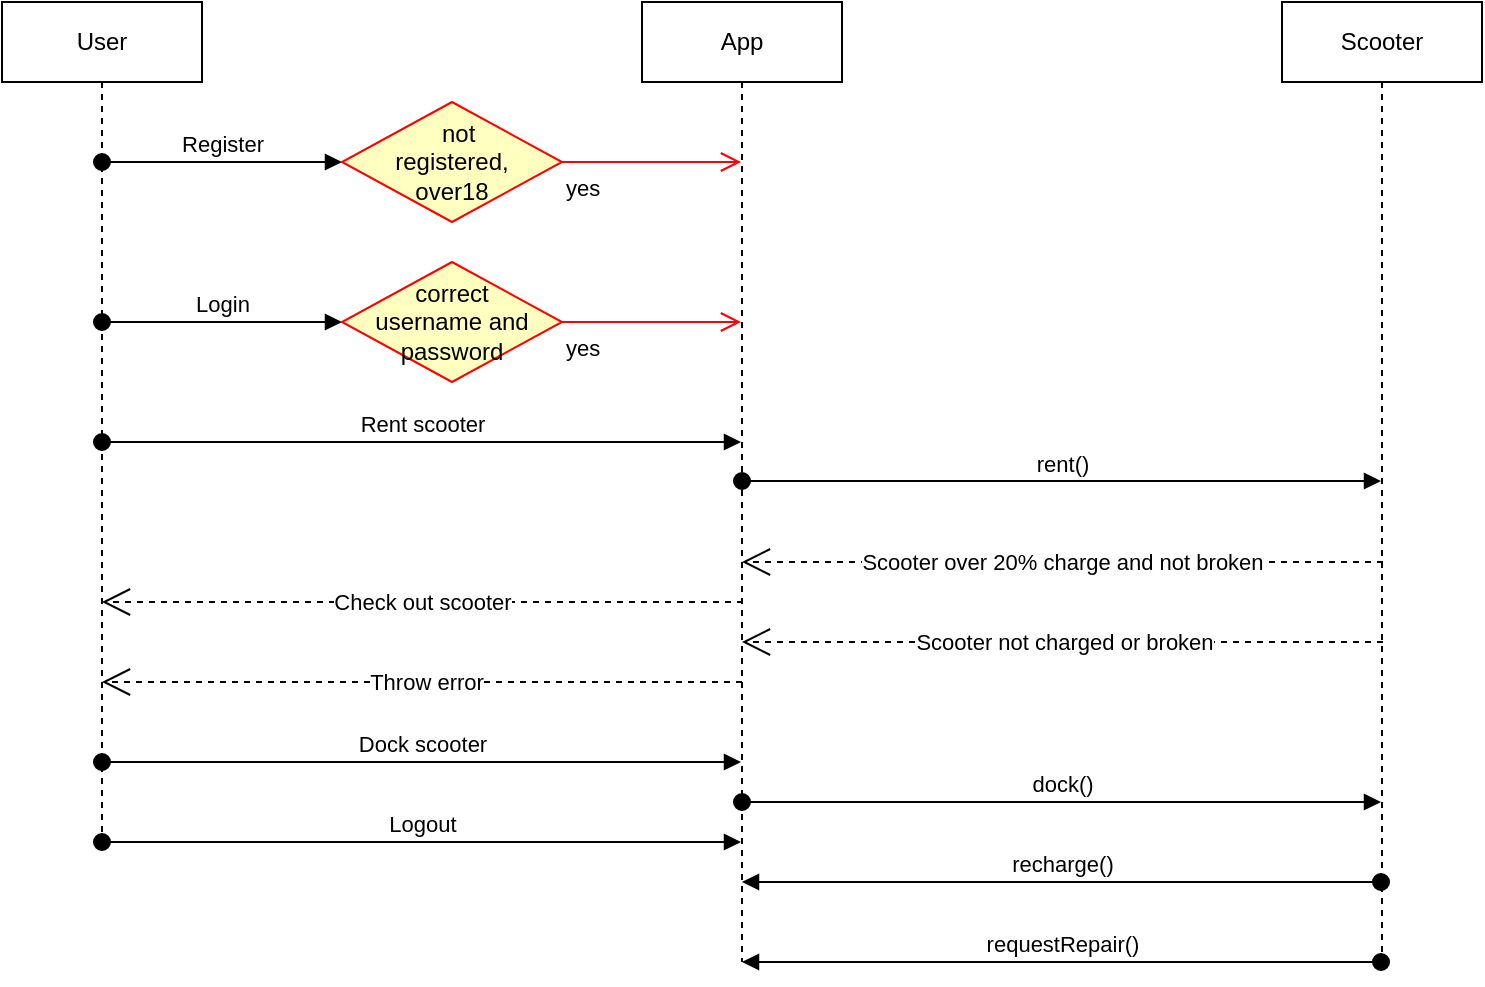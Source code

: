 <mxfile>
    <diagram id="0M_soNeCQ_VwH6ZWsm8c" name="Page-1">
        <mxGraphModel dx="1241" dy="792" grid="1" gridSize="10" guides="1" tooltips="1" connect="1" arrows="1" fold="1" page="1" pageScale="1" pageWidth="850" pageHeight="1100" math="0" shadow="0">
            <root>
                <mxCell id="0"/>
                <mxCell id="1" parent="0"/>
                <mxCell id="2" value="User" style="shape=umlLifeline;perimeter=lifelinePerimeter;whiteSpace=wrap;html=1;container=0;dropTarget=0;collapsible=0;recursiveResize=0;outlineConnect=0;portConstraint=eastwest;newEdgeStyle={&quot;edgeStyle&quot;:&quot;elbowEdgeStyle&quot;,&quot;elbow&quot;:&quot;vertical&quot;,&quot;curved&quot;:0,&quot;rounded&quot;:0};" parent="1" vertex="1">
                    <mxGeometry x="55" y="80" width="100" height="420" as="geometry"/>
                </mxCell>
                <mxCell id="3" value="App" style="shape=umlLifeline;perimeter=lifelinePerimeter;whiteSpace=wrap;html=1;container=0;dropTarget=0;collapsible=0;recursiveResize=0;outlineConnect=0;portConstraint=eastwest;newEdgeStyle={&quot;edgeStyle&quot;:&quot;elbowEdgeStyle&quot;,&quot;elbow&quot;:&quot;vertical&quot;,&quot;curved&quot;:0,&quot;rounded&quot;:0};" parent="1" vertex="1">
                    <mxGeometry x="375" y="80" width="100" height="480" as="geometry"/>
                </mxCell>
                <mxCell id="4" value="Scooter" style="shape=umlLifeline;perimeter=lifelinePerimeter;whiteSpace=wrap;html=1;container=0;dropTarget=0;collapsible=0;recursiveResize=0;outlineConnect=0;portConstraint=eastwest;newEdgeStyle={&quot;edgeStyle&quot;:&quot;elbowEdgeStyle&quot;,&quot;elbow&quot;:&quot;vertical&quot;,&quot;curved&quot;:0,&quot;rounded&quot;:0};" parent="1" vertex="1">
                    <mxGeometry x="695" y="80" width="100" height="480" as="geometry"/>
                </mxCell>
                <mxCell id="5" value="Register" style="html=1;verticalAlign=bottom;startArrow=oval;startFill=1;endArrow=block;startSize=8;edgeStyle=elbowEdgeStyle;elbow=vertical;curved=0;rounded=0;" parent="1" edge="1">
                    <mxGeometry x="0.002" width="60" relative="1" as="geometry">
                        <mxPoint x="105" y="160" as="sourcePoint"/>
                        <mxPoint x="225" y="160" as="targetPoint"/>
                        <mxPoint as="offset"/>
                    </mxGeometry>
                </mxCell>
                <mxCell id="6" value="Rent scooter" style="html=1;verticalAlign=bottom;startArrow=oval;startFill=1;endArrow=block;startSize=8;edgeStyle=elbowEdgeStyle;elbow=vertical;curved=0;rounded=0;" parent="1" target="3" edge="1">
                    <mxGeometry x="0.002" width="60" relative="1" as="geometry">
                        <mxPoint x="105" y="300" as="sourcePoint"/>
                        <mxPoint x="165" y="240" as="targetPoint"/>
                        <Array as="points">
                            <mxPoint x="325" y="300"/>
                            <mxPoint x="395" y="200"/>
                        </Array>
                        <mxPoint as="offset"/>
                    </mxGeometry>
                </mxCell>
                <mxCell id="7" value="rent()" style="html=1;verticalAlign=bottom;startArrow=oval;startFill=1;endArrow=block;startSize=8;edgeStyle=elbowEdgeStyle;elbow=vertical;curved=0;rounded=0;" parent="1" edge="1">
                    <mxGeometry x="0.002" width="60" relative="1" as="geometry">
                        <mxPoint x="425" y="319.5" as="sourcePoint"/>
                        <mxPoint x="744.5" y="319.5" as="targetPoint"/>
                        <Array as="points">
                            <mxPoint x="715" y="319.5"/>
                        </Array>
                        <mxPoint as="offset"/>
                    </mxGeometry>
                </mxCell>
                <mxCell id="8" value="Scooter over 20% charge and not broken" style="endArrow=open;endSize=12;dashed=1;html=1;rounded=0;" parent="1" edge="1">
                    <mxGeometry width="160" relative="1" as="geometry">
                        <mxPoint x="745.5" y="360" as="sourcePoint"/>
                        <mxPoint x="425" y="360" as="targetPoint"/>
                    </mxGeometry>
                </mxCell>
                <mxCell id="9" value="Scooter not charged or broken" style="endArrow=open;endSize=12;dashed=1;html=1;rounded=0;" parent="1" edge="1">
                    <mxGeometry x="0.002" width="160" relative="1" as="geometry">
                        <mxPoint x="745.5" y="400" as="sourcePoint"/>
                        <mxPoint x="425" y="400" as="targetPoint"/>
                        <mxPoint x="1" as="offset"/>
                    </mxGeometry>
                </mxCell>
                <mxCell id="10" value="Throw error" style="endArrow=open;endSize=12;dashed=1;html=1;rounded=0;" parent="1" edge="1">
                    <mxGeometry x="-0.003" width="160" relative="1" as="geometry">
                        <mxPoint x="425" y="420" as="sourcePoint"/>
                        <mxPoint x="105" y="420" as="targetPoint"/>
                        <Array as="points">
                            <mxPoint x="355.5" y="420"/>
                            <mxPoint x="185.5" y="420"/>
                        </Array>
                        <mxPoint x="1" as="offset"/>
                    </mxGeometry>
                </mxCell>
                <mxCell id="11" value="Dock scooter" style="html=1;verticalAlign=bottom;startArrow=oval;startFill=1;endArrow=block;startSize=8;edgeStyle=elbowEdgeStyle;elbow=vertical;curved=0;rounded=0;" parent="1" edge="1">
                    <mxGeometry x="0.002" width="60" relative="1" as="geometry">
                        <mxPoint x="105" y="460" as="sourcePoint"/>
                        <mxPoint x="424.5" y="460" as="targetPoint"/>
                        <Array as="points">
                            <mxPoint x="395" y="460"/>
                        </Array>
                        <mxPoint as="offset"/>
                    </mxGeometry>
                </mxCell>
                <mxCell id="12" value="dock()" style="html=1;verticalAlign=bottom;startArrow=oval;startFill=1;endArrow=block;startSize=8;edgeStyle=elbowEdgeStyle;elbow=vertical;curved=0;rounded=0;" parent="1" edge="1">
                    <mxGeometry x="0.002" width="60" relative="1" as="geometry">
                        <mxPoint x="425" y="480" as="sourcePoint"/>
                        <mxPoint x="744.5" y="480" as="targetPoint"/>
                        <Array as="points">
                            <mxPoint x="715" y="480"/>
                        </Array>
                        <mxPoint as="offset"/>
                    </mxGeometry>
                </mxCell>
                <mxCell id="13" value="recharge()" style="html=1;verticalAlign=bottom;startArrow=oval;startFill=1;endArrow=block;startSize=8;edgeStyle=elbowEdgeStyle;elbow=vertical;curved=0;rounded=0;" parent="1" source="4" target="3" edge="1">
                    <mxGeometry x="0.002" width="60" relative="1" as="geometry">
                        <mxPoint x="645" y="440" as="sourcePoint"/>
                        <mxPoint x="744.5" y="420" as="targetPoint"/>
                        <Array as="points">
                            <mxPoint x="515" y="520"/>
                            <mxPoint x="565" y="420"/>
                            <mxPoint x="715" y="420"/>
                        </Array>
                        <mxPoint as="offset"/>
                    </mxGeometry>
                </mxCell>
                <mxCell id="14" value="requestRepair()" style="html=1;verticalAlign=bottom;startArrow=oval;startFill=1;endArrow=block;startSize=8;edgeStyle=elbowEdgeStyle;elbow=vertical;curved=0;rounded=0;" parent="1" source="4" target="3" edge="1">
                    <mxGeometry x="0.002" width="60" relative="1" as="geometry">
                        <mxPoint x="675" y="520" as="sourcePoint"/>
                        <mxPoint x="744.5" y="460" as="targetPoint"/>
                        <Array as="points">
                            <mxPoint x="545" y="560"/>
                            <mxPoint x="675" y="460"/>
                            <mxPoint x="715" y="460"/>
                        </Array>
                        <mxPoint as="offset"/>
                    </mxGeometry>
                </mxCell>
                <mxCell id="15" value="Check out scooter" style="endArrow=open;endSize=12;dashed=1;html=1;rounded=0;" parent="1" edge="1">
                    <mxGeometry width="160" relative="1" as="geometry">
                        <mxPoint x="425.5" y="380" as="sourcePoint"/>
                        <mxPoint x="105" y="380" as="targetPoint"/>
                    </mxGeometry>
                </mxCell>
                <mxCell id="16" value="&amp;nbsp; not &lt;br&gt;registered, &lt;br&gt;over18" style="rhombus;whiteSpace=wrap;html=1;fontColor=#000000;fillColor=#ffffc0;strokeColor=#ff0000;" parent="1" vertex="1">
                    <mxGeometry x="225" y="130" width="110" height="60" as="geometry"/>
                </mxCell>
                <mxCell id="17" value="yes" style="edgeStyle=orthogonalEdgeStyle;html=1;align=left;verticalAlign=top;endArrow=open;endSize=8;strokeColor=#ff0000;rounded=0;exitX=1;exitY=0.5;exitDx=0;exitDy=0;" parent="1" source="16" target="3" edge="1">
                    <mxGeometry x="-1" relative="1" as="geometry">
                        <mxPoint x="315" y="240" as="targetPoint"/>
                        <Array as="points">
                            <mxPoint x="395" y="160"/>
                            <mxPoint x="395" y="160"/>
                        </Array>
                    </mxGeometry>
                </mxCell>
                <mxCell id="18" value="Login" style="html=1;verticalAlign=bottom;startArrow=oval;startFill=1;endArrow=block;startSize=8;edgeStyle=elbowEdgeStyle;elbow=vertical;curved=0;rounded=0;" parent="1" edge="1">
                    <mxGeometry x="0.002" width="60" relative="1" as="geometry">
                        <mxPoint x="105" y="240" as="sourcePoint"/>
                        <mxPoint x="225" y="240" as="targetPoint"/>
                        <mxPoint as="offset"/>
                    </mxGeometry>
                </mxCell>
                <mxCell id="19" value="correct&lt;br&gt;username and&lt;br&gt;password" style="rhombus;whiteSpace=wrap;html=1;fontColor=#000000;fillColor=#ffffc0;strokeColor=#ff0000;" parent="1" vertex="1">
                    <mxGeometry x="225" y="210" width="110" height="60" as="geometry"/>
                </mxCell>
                <mxCell id="20" value="yes" style="edgeStyle=orthogonalEdgeStyle;html=1;align=left;verticalAlign=top;endArrow=open;endSize=8;strokeColor=#ff0000;rounded=0;exitX=1;exitY=0.5;exitDx=0;exitDy=0;" parent="1" source="19" target="3" edge="1">
                    <mxGeometry x="-1" relative="1" as="geometry">
                        <mxPoint x="434.5" y="170" as="targetPoint"/>
                        <mxPoint x="345" y="170" as="sourcePoint"/>
                        <Array as="points">
                            <mxPoint x="385" y="240"/>
                            <mxPoint x="385" y="240"/>
                        </Array>
                    </mxGeometry>
                </mxCell>
                <mxCell id="21" value="Logout" style="html=1;verticalAlign=bottom;startArrow=oval;startFill=1;endArrow=block;startSize=8;edgeStyle=elbowEdgeStyle;elbow=vertical;curved=0;rounded=0;" parent="1" source="2" target="3" edge="1">
                    <mxGeometry x="0.002" width="60" relative="1" as="geometry">
                        <mxPoint x="115" y="470" as="sourcePoint"/>
                        <mxPoint x="175" y="520" as="targetPoint"/>
                        <Array as="points">
                            <mxPoint x="315" y="500"/>
                            <mxPoint x="405" y="470"/>
                        </Array>
                        <mxPoint as="offset"/>
                    </mxGeometry>
                </mxCell>
            </root>
        </mxGraphModel>
    </diagram>
</mxfile>